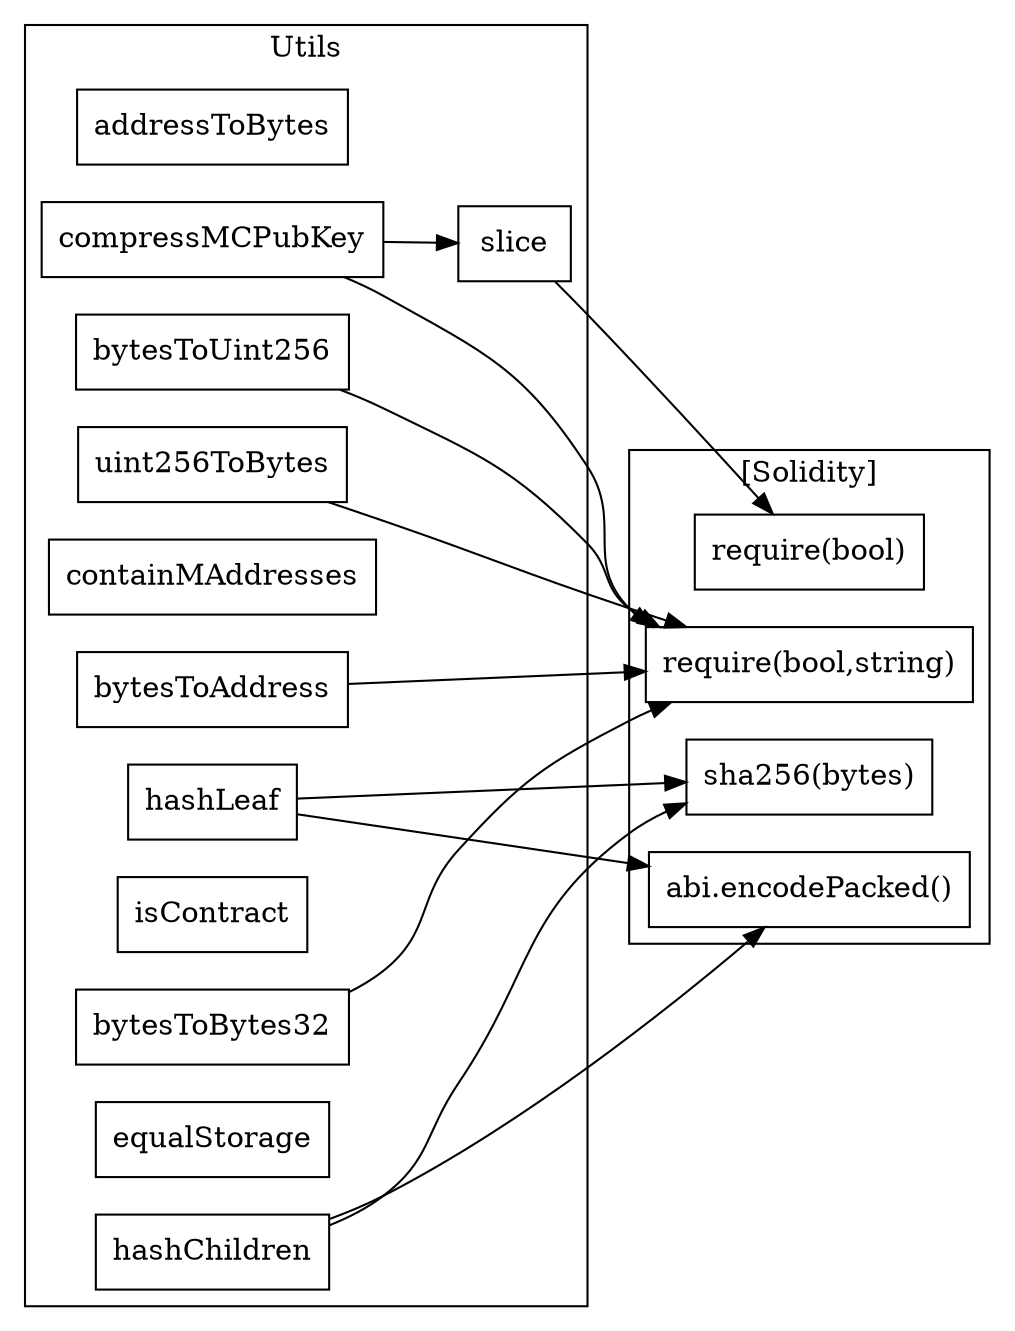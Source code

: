 strict digraph {
rankdir="LR"
node [shape=box]
subgraph cluster_481_Utils {
label = "Utils"
"481_addressToBytes" [label="addressToBytes"]
"481_bytesToUint256" [label="bytesToUint256"]
"481_uint256ToBytes" [label="uint256ToBytes"]
"481_hashLeaf" [label="hashLeaf"]
"481_containMAddresses" [label="containMAddresses"]
"481_bytesToAddress" [label="bytesToAddress"]
"481_compressMCPubKey" [label="compressMCPubKey"]
"481_isContract" [label="isContract"]
"481_bytesToBytes32" [label="bytesToBytes32"]
"481_slice" [label="slice"]
"481_equalStorage" [label="equalStorage"]
"481_hashChildren" [label="hashChildren"]
"481_compressMCPubKey" -> "481_slice"
}subgraph cluster_solidity {
label = "[Solidity]"
"sha256(bytes)" 
"require(bool)" 
"require(bool,string)" 
"abi.encodePacked()" 
"481_bytesToUint256" -> "require(bool,string)"
"481_bytesToAddress" -> "require(bool,string)"
"481_compressMCPubKey" -> "require(bool,string)"
"481_hashLeaf" -> "abi.encodePacked()"
"481_bytesToBytes32" -> "require(bool,string)"
"481_hashLeaf" -> "sha256(bytes)"
"481_hashChildren" -> "sha256(bytes)"
"481_slice" -> "require(bool)"
"481_uint256ToBytes" -> "require(bool,string)"
"481_hashChildren" -> "abi.encodePacked()"
}
}